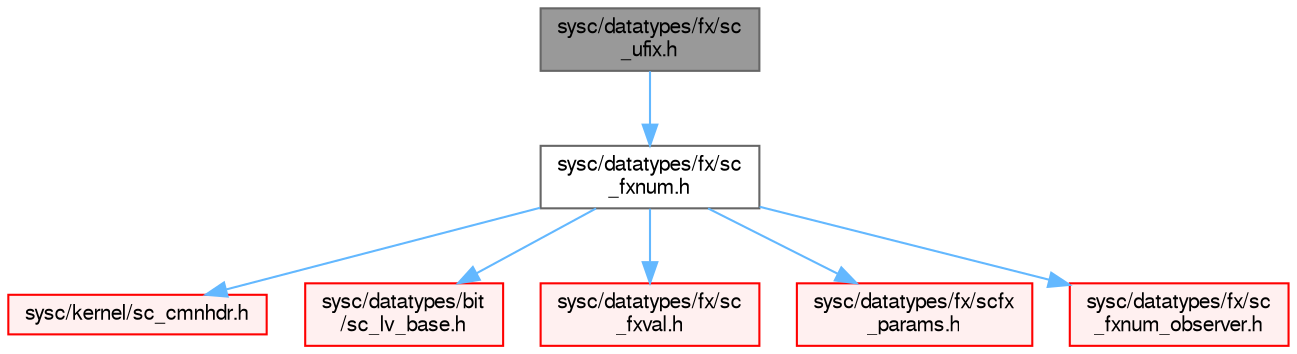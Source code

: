 digraph "sysc/datatypes/fx/sc_ufix.h"
{
 // LATEX_PDF_SIZE
  bgcolor="transparent";
  edge [fontname=FreeSans,fontsize=10,labelfontname=FreeSans,labelfontsize=10];
  node [fontname=FreeSans,fontsize=10,shape=box,height=0.2,width=0.4];
  Node1 [id="Node000001",label="sysc/datatypes/fx/sc\l_ufix.h",height=0.2,width=0.4,color="gray40", fillcolor="grey60", style="filled", fontcolor="black",tooltip=" "];
  Node1 -> Node2 [id="edge1_Node000001_Node000002",color="steelblue1",style="solid",tooltip=" "];
  Node2 [id="Node000002",label="sysc/datatypes/fx/sc\l_fxnum.h",height=0.2,width=0.4,color="grey40", fillcolor="white", style="filled",URL="$a00119.html",tooltip=" "];
  Node2 -> Node3 [id="edge2_Node000002_Node000003",color="steelblue1",style="solid",tooltip=" "];
  Node3 [id="Node000003",label="sysc/kernel/sc_cmnhdr.h",height=0.2,width=0.4,color="red", fillcolor="#FFF0F0", style="filled",URL="$a00428.html",tooltip=" "];
  Node2 -> Node8 [id="edge3_Node000002_Node000008",color="steelblue1",style="solid",tooltip=" "];
  Node8 [id="Node000008",label="sysc/datatypes/bit\l/sc_lv_base.h",height=0.2,width=0.4,color="red", fillcolor="#FFF0F0", style="filled",URL="$a00044.html",tooltip=" "];
  Node2 -> Node70 [id="edge4_Node000002_Node000070",color="steelblue1",style="solid",tooltip=" "];
  Node70 [id="Node000070",label="sysc/datatypes/fx/sc\l_fxval.h",height=0.2,width=0.4,color="red", fillcolor="#FFF0F0", style="filled",URL="$a00098.html",tooltip=" "];
  Node2 -> Node74 [id="edge5_Node000002_Node000074",color="steelblue1",style="solid",tooltip=" "];
  Node74 [id="Node000074",label="sysc/datatypes/fx/scfx\l_params.h",height=0.2,width=0.4,color="red", fillcolor="#FFF0F0", style="filled",URL="$a00122.html",tooltip=" "];
  Node2 -> Node79 [id="edge6_Node000002_Node000079",color="steelblue1",style="solid",tooltip=" "];
  Node79 [id="Node000079",label="sysc/datatypes/fx/sc\l_fxnum_observer.h",height=0.2,width=0.4,color="red", fillcolor="#FFF0F0", style="filled",URL="$a00095.html",tooltip=" "];
}
